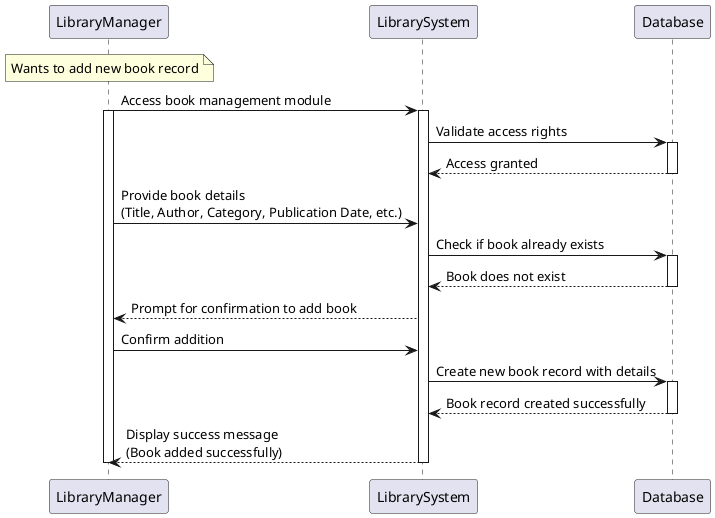 @startuml

participant LibraryManager as LM
participant LibrarySystem as LS
participant Database as DB

note over LM: Wants to add new book record
LM -> LS: Access book management module
activate LM
activate LS

LS -> DB: Validate access rights
activate DB
DB --> LS: Access granted
deactivate DB

LM -> LS: Provide book details\n(Title, Author, Category, Publication Date, etc.)
LS -> DB: Check if book already exists
activate DB
DB --> LS: Book does not exist
deactivate DB

LS --> LM: Prompt for confirmation to add book
LM -> LS: Confirm addition

LS -> DB: Create new book record with details
activate DB
DB --> LS: Book record created successfully
deactivate DB

LS --> LM: Display success message\n(Book added successfully)
deactivate LS
deactivate LM

@enduml